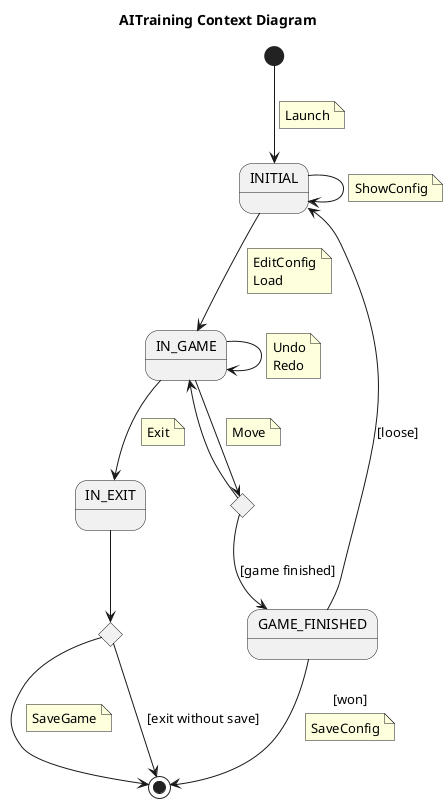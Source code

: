 @startuml AITrainingContextDiagram
title AITraining Context Diagram
state INITIAL
state IN_GAME
state GAME_FINISHED
state IF <<choice>>
' state IF2 <<choice>>
state IF3 <<choice>>

[*] --> INITIAL
note on link
    Launch
end note

INITIAL --> INITIAL
    note on link
        ShowConfig
    end note

INITIAL --> IN_GAME
    note on link
        EditConfig
        Load
    end note
IN_GAME --> IN_GAME
    note on link
        Undo
        Redo
    end note

IN_GAME --> IF3
    note on link
        Move
    end note

IF3 --> IN_GAME
IF3 --> GAME_FINISHED : [game finished]

IN_EXIT -->IF
IF -->[*]
    note on link
        SaveGame
    end note

IF --> [*] : [exit without save]

IN_GAME -->IN_EXIT
    note on link
        Exit
    end note

GAME_FINISHED --> INITIAL : [loose]

' IF2 --> IN_GAME
'     note on link
'         Restart
'     end note

GAME_FINISHED --> [*] : [won]
    note on link
        SaveConfig
    end note
' IF2 --> [*]

@enduml